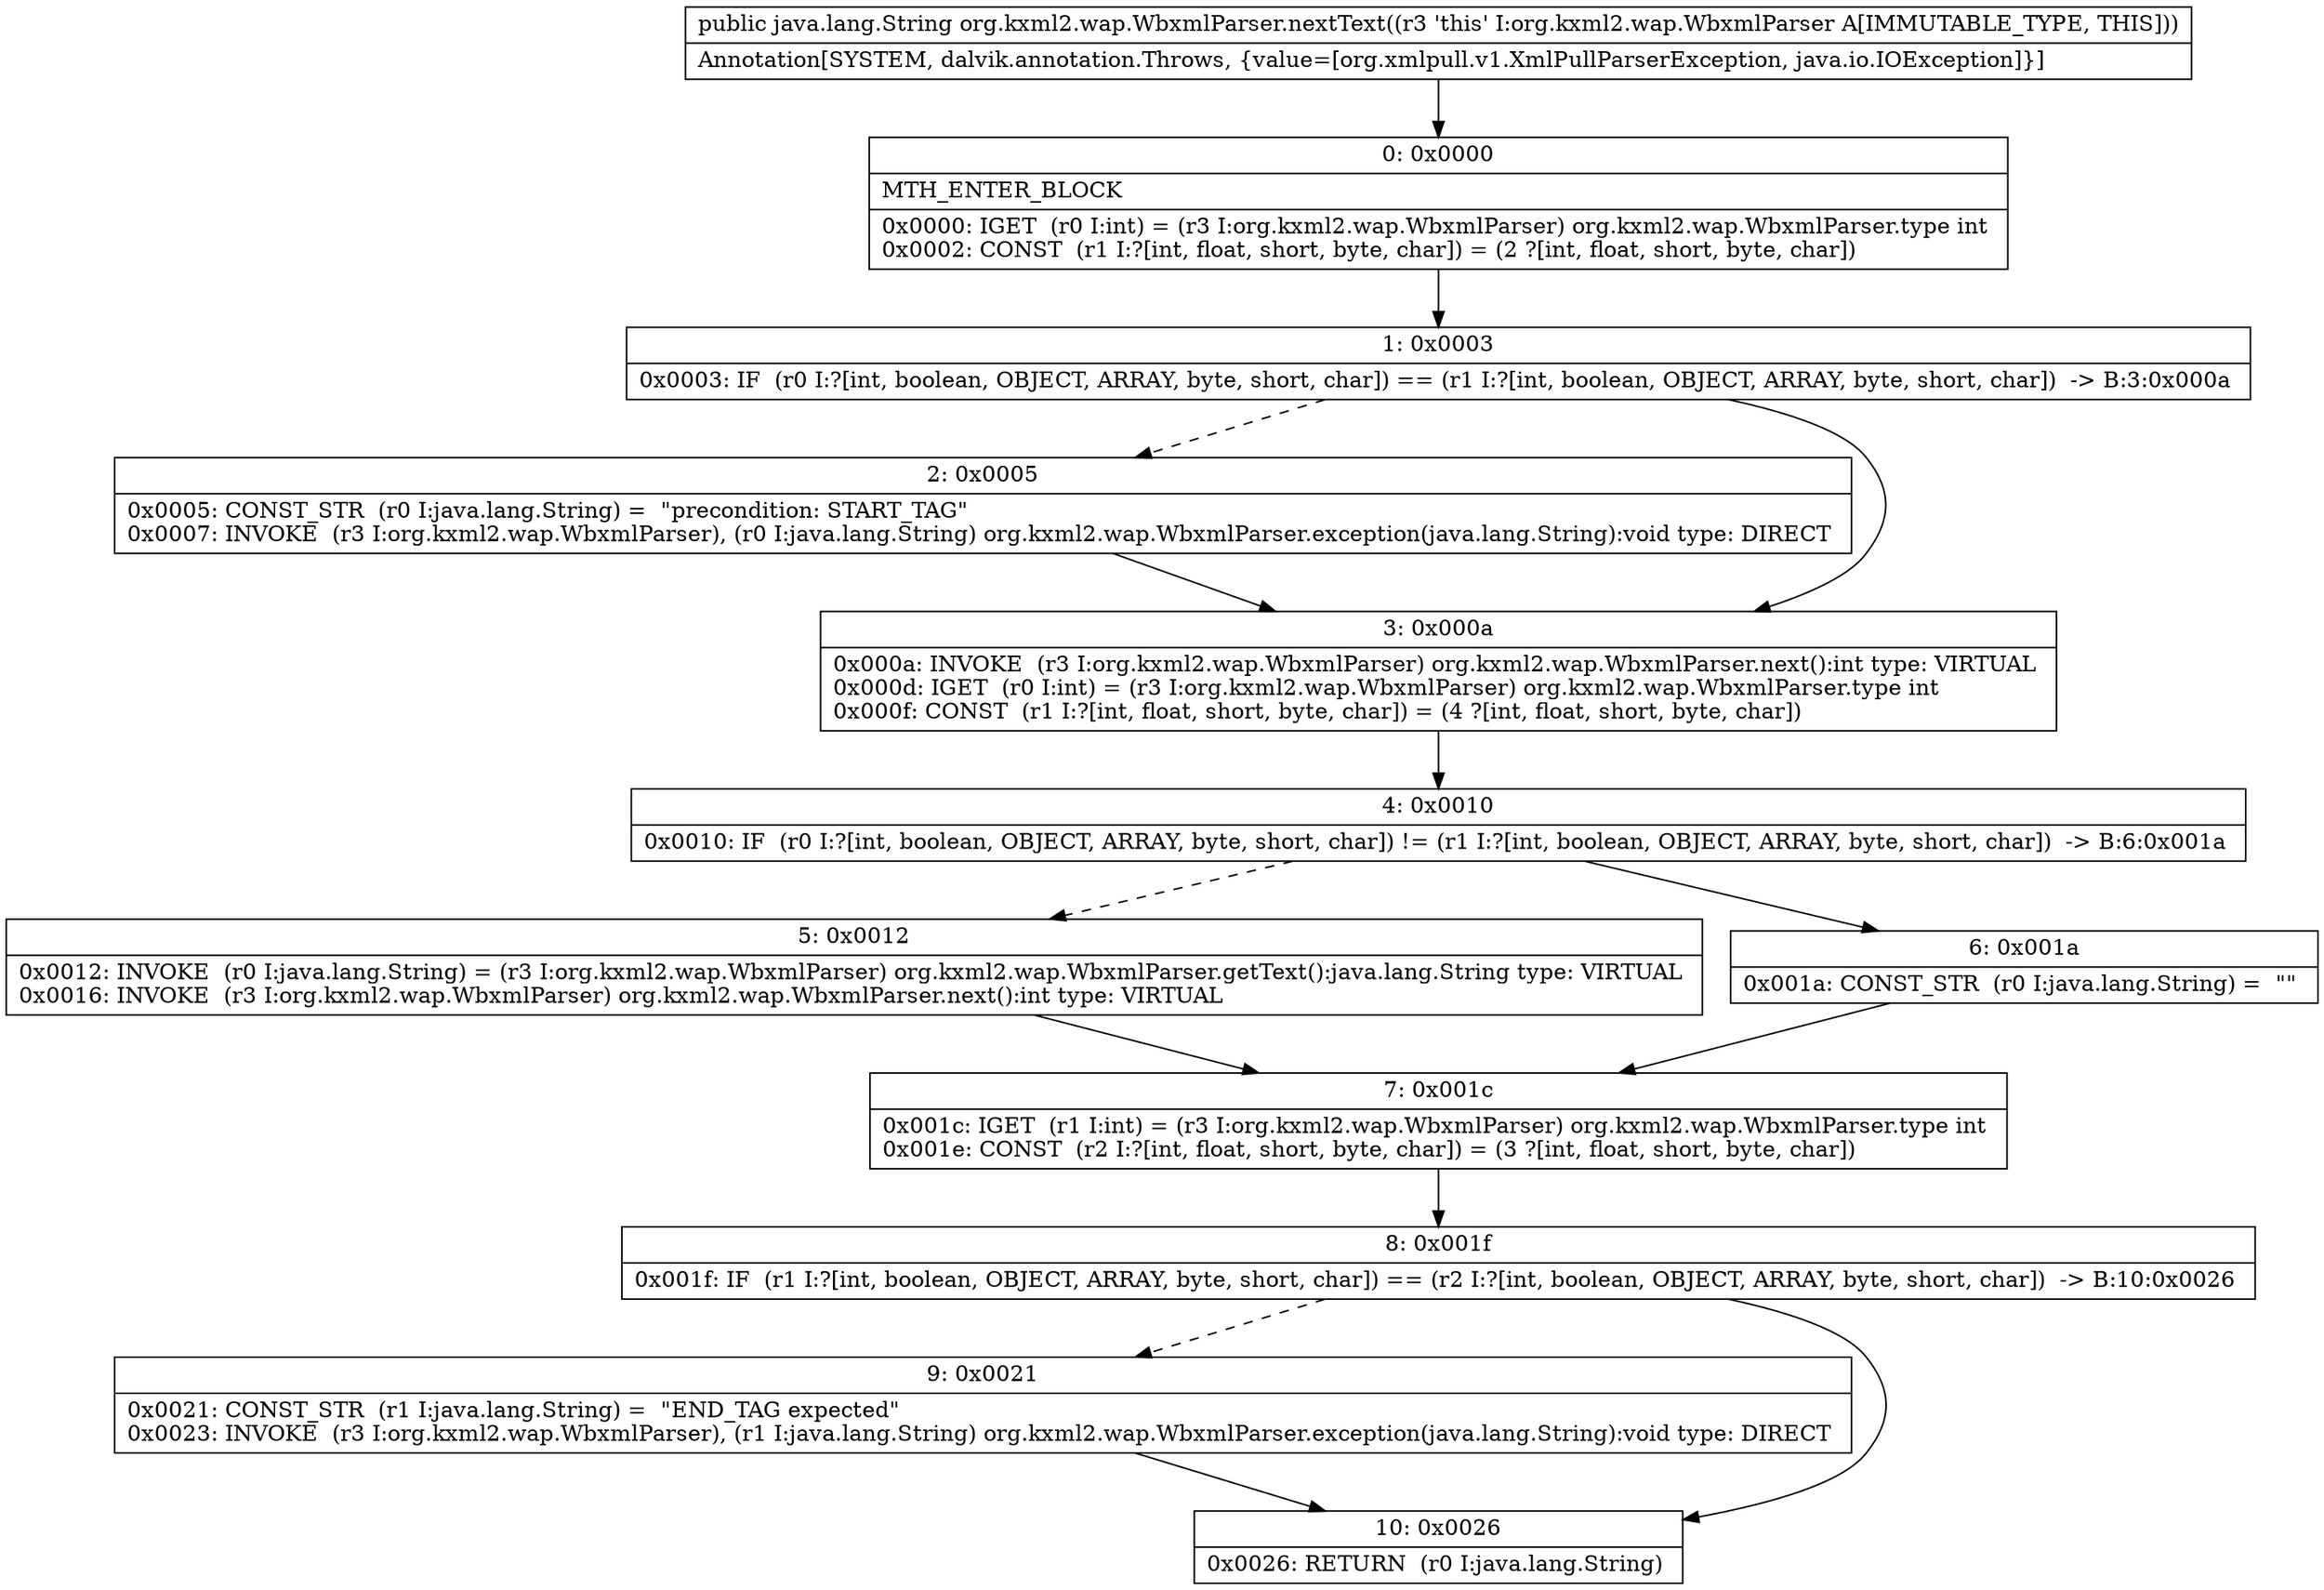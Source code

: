 digraph "CFG fororg.kxml2.wap.WbxmlParser.nextText()Ljava\/lang\/String;" {
Node_0 [shape=record,label="{0\:\ 0x0000|MTH_ENTER_BLOCK\l|0x0000: IGET  (r0 I:int) = (r3 I:org.kxml2.wap.WbxmlParser) org.kxml2.wap.WbxmlParser.type int \l0x0002: CONST  (r1 I:?[int, float, short, byte, char]) = (2 ?[int, float, short, byte, char]) \l}"];
Node_1 [shape=record,label="{1\:\ 0x0003|0x0003: IF  (r0 I:?[int, boolean, OBJECT, ARRAY, byte, short, char]) == (r1 I:?[int, boolean, OBJECT, ARRAY, byte, short, char])  \-\> B:3:0x000a \l}"];
Node_2 [shape=record,label="{2\:\ 0x0005|0x0005: CONST_STR  (r0 I:java.lang.String) =  \"precondition: START_TAG\" \l0x0007: INVOKE  (r3 I:org.kxml2.wap.WbxmlParser), (r0 I:java.lang.String) org.kxml2.wap.WbxmlParser.exception(java.lang.String):void type: DIRECT \l}"];
Node_3 [shape=record,label="{3\:\ 0x000a|0x000a: INVOKE  (r3 I:org.kxml2.wap.WbxmlParser) org.kxml2.wap.WbxmlParser.next():int type: VIRTUAL \l0x000d: IGET  (r0 I:int) = (r3 I:org.kxml2.wap.WbxmlParser) org.kxml2.wap.WbxmlParser.type int \l0x000f: CONST  (r1 I:?[int, float, short, byte, char]) = (4 ?[int, float, short, byte, char]) \l}"];
Node_4 [shape=record,label="{4\:\ 0x0010|0x0010: IF  (r0 I:?[int, boolean, OBJECT, ARRAY, byte, short, char]) != (r1 I:?[int, boolean, OBJECT, ARRAY, byte, short, char])  \-\> B:6:0x001a \l}"];
Node_5 [shape=record,label="{5\:\ 0x0012|0x0012: INVOKE  (r0 I:java.lang.String) = (r3 I:org.kxml2.wap.WbxmlParser) org.kxml2.wap.WbxmlParser.getText():java.lang.String type: VIRTUAL \l0x0016: INVOKE  (r3 I:org.kxml2.wap.WbxmlParser) org.kxml2.wap.WbxmlParser.next():int type: VIRTUAL \l}"];
Node_6 [shape=record,label="{6\:\ 0x001a|0x001a: CONST_STR  (r0 I:java.lang.String) =  \"\" \l}"];
Node_7 [shape=record,label="{7\:\ 0x001c|0x001c: IGET  (r1 I:int) = (r3 I:org.kxml2.wap.WbxmlParser) org.kxml2.wap.WbxmlParser.type int \l0x001e: CONST  (r2 I:?[int, float, short, byte, char]) = (3 ?[int, float, short, byte, char]) \l}"];
Node_8 [shape=record,label="{8\:\ 0x001f|0x001f: IF  (r1 I:?[int, boolean, OBJECT, ARRAY, byte, short, char]) == (r2 I:?[int, boolean, OBJECT, ARRAY, byte, short, char])  \-\> B:10:0x0026 \l}"];
Node_9 [shape=record,label="{9\:\ 0x0021|0x0021: CONST_STR  (r1 I:java.lang.String) =  \"END_TAG expected\" \l0x0023: INVOKE  (r3 I:org.kxml2.wap.WbxmlParser), (r1 I:java.lang.String) org.kxml2.wap.WbxmlParser.exception(java.lang.String):void type: DIRECT \l}"];
Node_10 [shape=record,label="{10\:\ 0x0026|0x0026: RETURN  (r0 I:java.lang.String) \l}"];
MethodNode[shape=record,label="{public java.lang.String org.kxml2.wap.WbxmlParser.nextText((r3 'this' I:org.kxml2.wap.WbxmlParser A[IMMUTABLE_TYPE, THIS]))  | Annotation[SYSTEM, dalvik.annotation.Throws, \{value=[org.xmlpull.v1.XmlPullParserException, java.io.IOException]\}]\l}"];
MethodNode -> Node_0;
Node_0 -> Node_1;
Node_1 -> Node_2[style=dashed];
Node_1 -> Node_3;
Node_2 -> Node_3;
Node_3 -> Node_4;
Node_4 -> Node_5[style=dashed];
Node_4 -> Node_6;
Node_5 -> Node_7;
Node_6 -> Node_7;
Node_7 -> Node_8;
Node_8 -> Node_9[style=dashed];
Node_8 -> Node_10;
Node_9 -> Node_10;
}

